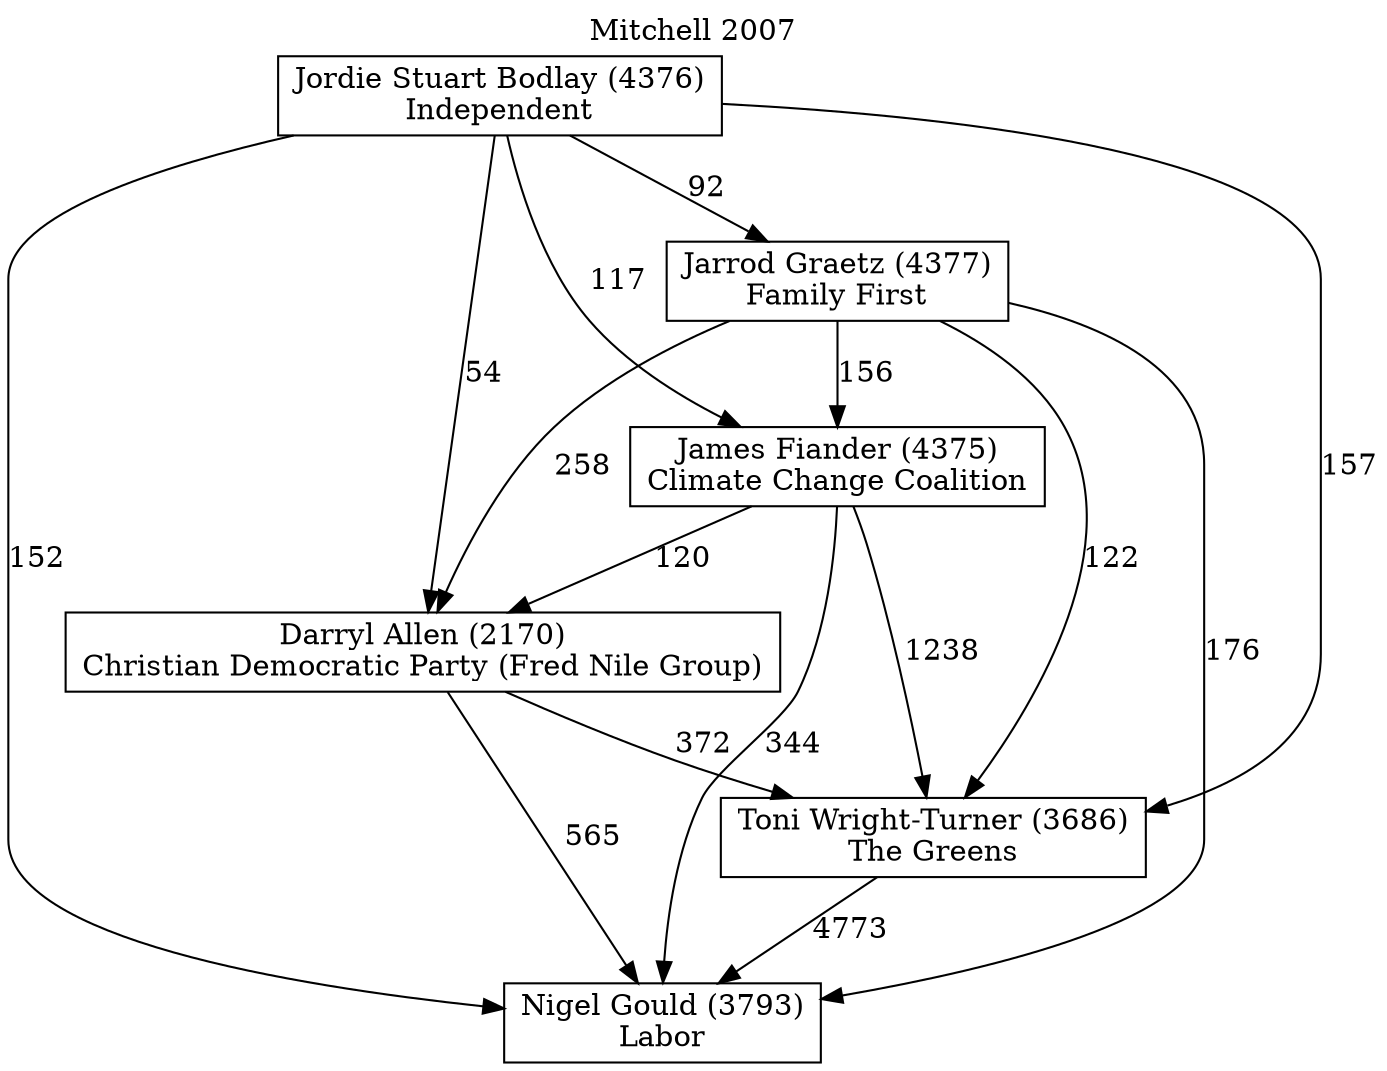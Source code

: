 // House preference flow
digraph "Nigel Gould (3793)_Mitchell_2007" {
	graph [label="Mitchell 2007" labelloc=t mclimit=10]
	node [shape=box]
	"Nigel Gould (3793)" [label="Nigel Gould (3793)
Labor"]
	"Toni Wright-Turner (3686)" [label="Toni Wright-Turner (3686)
The Greens"]
	"Darryl Allen (2170)" [label="Darryl Allen (2170)
Christian Democratic Party (Fred Nile Group)"]
	"James Fiander (4375)" [label="James Fiander (4375)
Climate Change Coalition"]
	"Jarrod Graetz (4377)" [label="Jarrod Graetz (4377)
Family First"]
	"Jordie Stuart Bodlay (4376)" [label="Jordie Stuart Bodlay (4376)
Independent"]
	"Toni Wright-Turner (3686)" -> "Nigel Gould (3793)" [label=4773]
	"Darryl Allen (2170)" -> "Toni Wright-Turner (3686)" [label=372]
	"James Fiander (4375)" -> "Darryl Allen (2170)" [label=120]
	"Jarrod Graetz (4377)" -> "James Fiander (4375)" [label=156]
	"Jordie Stuart Bodlay (4376)" -> "Jarrod Graetz (4377)" [label=92]
	"Darryl Allen (2170)" -> "Nigel Gould (3793)" [label=565]
	"James Fiander (4375)" -> "Nigel Gould (3793)" [label=344]
	"Jarrod Graetz (4377)" -> "Nigel Gould (3793)" [label=176]
	"Jordie Stuart Bodlay (4376)" -> "Nigel Gould (3793)" [label=152]
	"Jordie Stuart Bodlay (4376)" -> "James Fiander (4375)" [label=117]
	"Jarrod Graetz (4377)" -> "Darryl Allen (2170)" [label=258]
	"Jordie Stuart Bodlay (4376)" -> "Darryl Allen (2170)" [label=54]
	"James Fiander (4375)" -> "Toni Wright-Turner (3686)" [label=1238]
	"Jarrod Graetz (4377)" -> "Toni Wright-Turner (3686)" [label=122]
	"Jordie Stuart Bodlay (4376)" -> "Toni Wright-Turner (3686)" [label=157]
}
